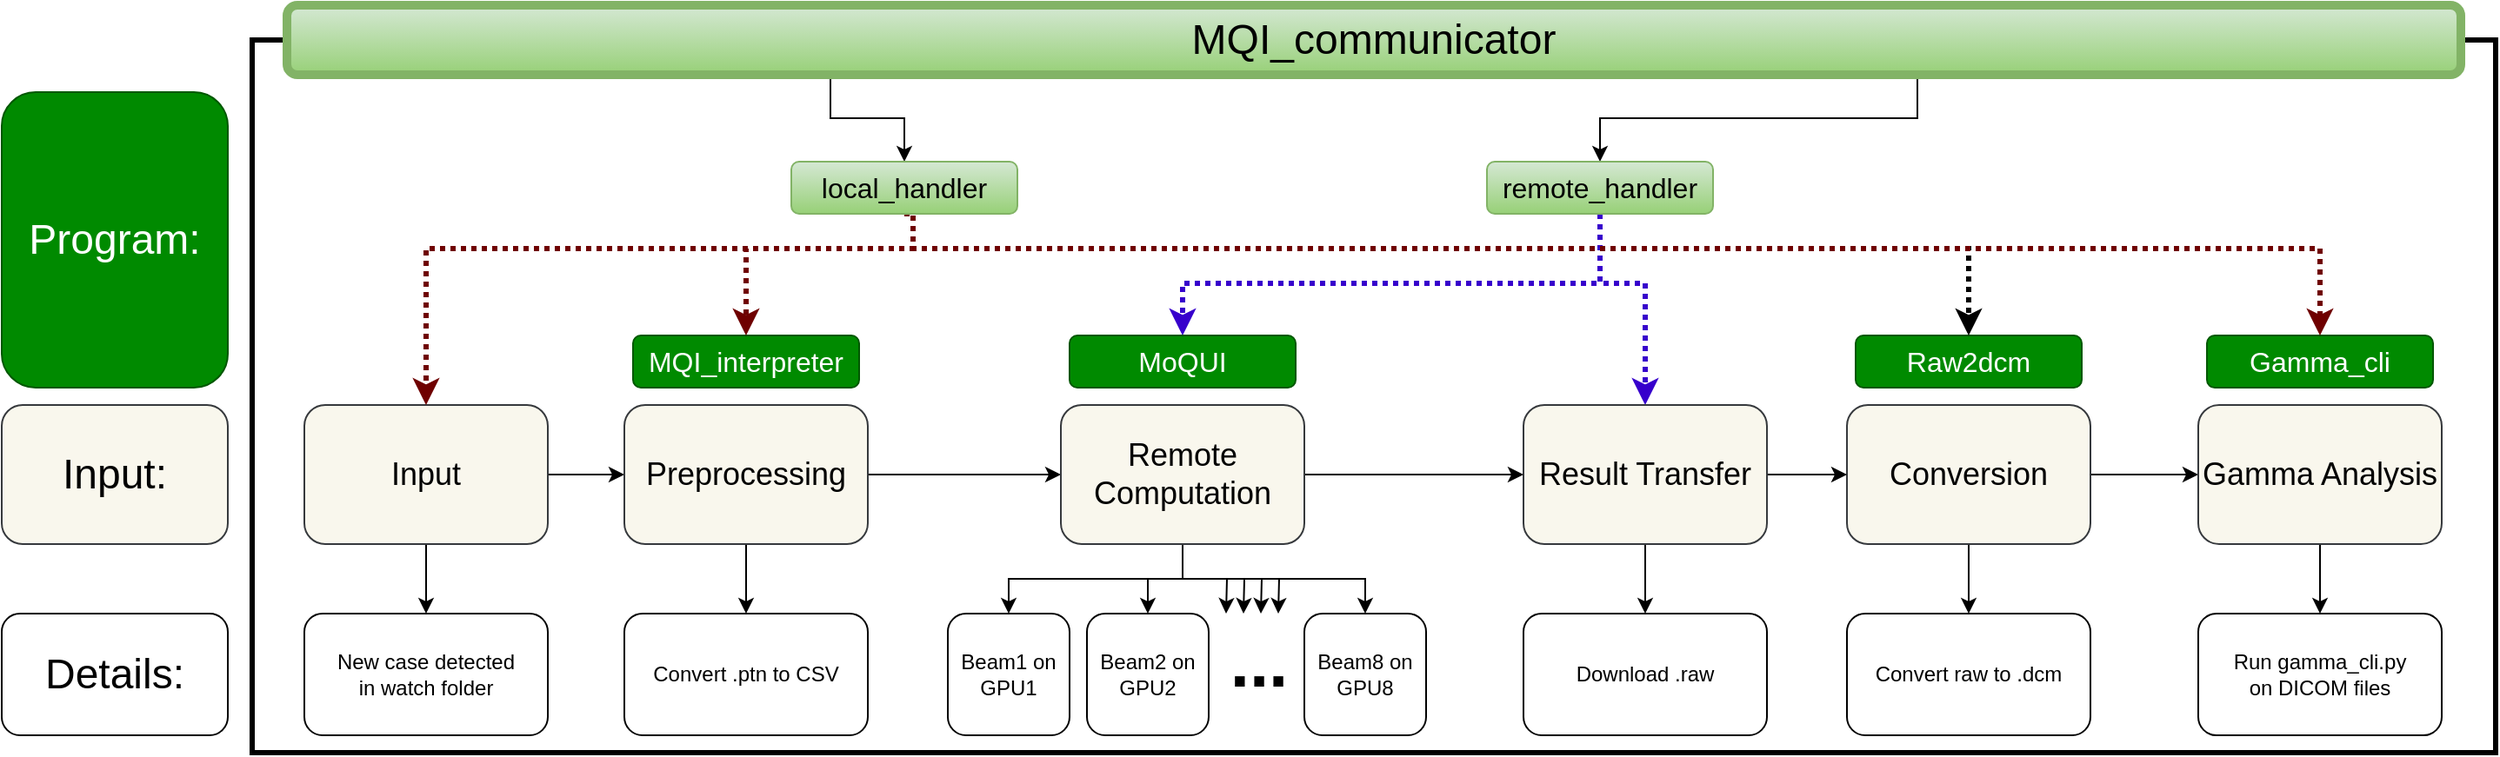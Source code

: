 <mxfile version="26.2.2">
  <diagram id="C5RBs43oDa-KdzZeNtuy" name="Page-1">
    <mxGraphModel dx="2849" dy="1818" grid="1" gridSize="10" guides="1" tooltips="1" connect="1" arrows="1" fold="1" page="1" pageScale="1" pageWidth="1169" pageHeight="827" math="0" shadow="0">
      <root>
        <mxCell id="WIyWlLk6GJQsqaUBKTNV-0" />
        <mxCell id="WIyWlLk6GJQsqaUBKTNV-1" parent="WIyWlLk6GJQsqaUBKTNV-0" />
        <mxCell id="AsCqRjYwgtlMNmhTpIwb-42" value="" style="rounded=0;whiteSpace=wrap;html=1;fillColor=none;strokeWidth=3;" vertex="1" parent="WIyWlLk6GJQsqaUBKTNV-1">
          <mxGeometry x="120" y="10" width="1290" height="410" as="geometry" />
        </mxCell>
        <mxCell id="AsCqRjYwgtlMNmhTpIwb-56" style="edgeStyle=orthogonalEdgeStyle;rounded=0;orthogonalLoop=1;jettySize=auto;html=1;exitX=0.25;exitY=1;exitDx=0;exitDy=0;entryX=0.5;entryY=0;entryDx=0;entryDy=0;" edge="1" parent="WIyWlLk6GJQsqaUBKTNV-1" source="AsCqRjYwgtlMNmhTpIwb-8" target="AsCqRjYwgtlMNmhTpIwb-44">
          <mxGeometry relative="1" as="geometry" />
        </mxCell>
        <mxCell id="AsCqRjYwgtlMNmhTpIwb-57" style="edgeStyle=orthogonalEdgeStyle;rounded=0;orthogonalLoop=1;jettySize=auto;html=1;exitX=0.75;exitY=1;exitDx=0;exitDy=0;" edge="1" parent="WIyWlLk6GJQsqaUBKTNV-1" source="AsCqRjYwgtlMNmhTpIwb-8" target="AsCqRjYwgtlMNmhTpIwb-43">
          <mxGeometry relative="1" as="geometry" />
        </mxCell>
        <mxCell id="AsCqRjYwgtlMNmhTpIwb-8" value="MQI_communicator" style="rounded=1;whiteSpace=wrap;html=1;fontSize=24;glass=0;strokeWidth=5;shadow=0;fillColor=#d5e8d4;strokeColor=#82b366;textShadow=0;labelBorderColor=none;gradientColor=#97d077;" vertex="1" parent="WIyWlLk6GJQsqaUBKTNV-1">
          <mxGeometry x="140" y="-10" width="1250" height="40" as="geometry" />
        </mxCell>
        <mxCell id="AsCqRjYwgtlMNmhTpIwb-19" style="edgeStyle=orthogonalEdgeStyle;rounded=0;orthogonalLoop=1;jettySize=auto;html=1;exitX=1;exitY=0.5;exitDx=0;exitDy=0;entryX=0;entryY=0.5;entryDx=0;entryDy=0;" edge="1" parent="WIyWlLk6GJQsqaUBKTNV-1" source="WIyWlLk6GJQsqaUBKTNV-3" target="AsCqRjYwgtlMNmhTpIwb-1">
          <mxGeometry relative="1" as="geometry" />
        </mxCell>
        <mxCell id="AsCqRjYwgtlMNmhTpIwb-24" style="edgeStyle=orthogonalEdgeStyle;rounded=0;orthogonalLoop=1;jettySize=auto;html=1;entryX=0.5;entryY=0;entryDx=0;entryDy=0;" edge="1" parent="WIyWlLk6GJQsqaUBKTNV-1" source="WIyWlLk6GJQsqaUBKTNV-3" target="AsCqRjYwgtlMNmhTpIwb-12">
          <mxGeometry relative="1" as="geometry" />
        </mxCell>
        <mxCell id="WIyWlLk6GJQsqaUBKTNV-3" value="&lt;font&gt;Input&lt;/font&gt;" style="rounded=1;whiteSpace=wrap;html=1;fontSize=18;glass=0;strokeWidth=1;shadow=0;fillColor=#f9f7ed;strokeColor=#36393d;" parent="WIyWlLk6GJQsqaUBKTNV-1" vertex="1">
          <mxGeometry x="150" y="220" width="140" height="80" as="geometry" />
        </mxCell>
        <mxCell id="AsCqRjYwgtlMNmhTpIwb-20" style="edgeStyle=orthogonalEdgeStyle;rounded=0;orthogonalLoop=1;jettySize=auto;html=1;exitX=1;exitY=0.5;exitDx=0;exitDy=0;entryX=0;entryY=0.5;entryDx=0;entryDy=0;" edge="1" parent="WIyWlLk6GJQsqaUBKTNV-1" source="AsCqRjYwgtlMNmhTpIwb-1" target="AsCqRjYwgtlMNmhTpIwb-2">
          <mxGeometry relative="1" as="geometry" />
        </mxCell>
        <mxCell id="AsCqRjYwgtlMNmhTpIwb-25" style="edgeStyle=orthogonalEdgeStyle;rounded=0;orthogonalLoop=1;jettySize=auto;html=1;entryX=0.5;entryY=0;entryDx=0;entryDy=0;" edge="1" parent="WIyWlLk6GJQsqaUBKTNV-1" source="AsCqRjYwgtlMNmhTpIwb-1" target="AsCqRjYwgtlMNmhTpIwb-13">
          <mxGeometry relative="1" as="geometry" />
        </mxCell>
        <mxCell id="AsCqRjYwgtlMNmhTpIwb-1" value="&lt;font&gt;Preprocessing&lt;/font&gt;" style="rounded=1;whiteSpace=wrap;html=1;fontSize=18;glass=0;strokeWidth=1;shadow=0;fillColor=#f9f7ed;strokeColor=#36393d;" vertex="1" parent="WIyWlLk6GJQsqaUBKTNV-1">
          <mxGeometry x="334" y="220" width="140" height="80" as="geometry" />
        </mxCell>
        <mxCell id="AsCqRjYwgtlMNmhTpIwb-22" style="edgeStyle=orthogonalEdgeStyle;rounded=0;orthogonalLoop=1;jettySize=auto;html=1;exitX=1;exitY=0.5;exitDx=0;exitDy=0;entryX=0;entryY=0.5;entryDx=0;entryDy=0;" edge="1" parent="WIyWlLk6GJQsqaUBKTNV-1" source="AsCqRjYwgtlMNmhTpIwb-3" target="AsCqRjYwgtlMNmhTpIwb-5">
          <mxGeometry relative="1" as="geometry" />
        </mxCell>
        <mxCell id="AsCqRjYwgtlMNmhTpIwb-54" style="edgeStyle=orthogonalEdgeStyle;rounded=0;orthogonalLoop=1;jettySize=auto;html=1;exitX=0.5;exitY=1;exitDx=0;exitDy=0;entryX=0.5;entryY=0;entryDx=0;entryDy=0;" edge="1" parent="WIyWlLk6GJQsqaUBKTNV-1" source="AsCqRjYwgtlMNmhTpIwb-3" target="AsCqRjYwgtlMNmhTpIwb-47">
          <mxGeometry relative="1" as="geometry" />
        </mxCell>
        <mxCell id="AsCqRjYwgtlMNmhTpIwb-3" value="Conversion" style="rounded=1;whiteSpace=wrap;html=1;fontSize=18;glass=0;strokeWidth=1;shadow=0;fillColor=#f9f7ed;strokeColor=#36393d;" vertex="1" parent="WIyWlLk6GJQsqaUBKTNV-1">
          <mxGeometry x="1037" y="220" width="140" height="80" as="geometry" />
        </mxCell>
        <mxCell id="AsCqRjYwgtlMNmhTpIwb-55" style="edgeStyle=orthogonalEdgeStyle;rounded=0;orthogonalLoop=1;jettySize=auto;html=1;exitX=0.5;exitY=1;exitDx=0;exitDy=0;entryX=0.5;entryY=0;entryDx=0;entryDy=0;" edge="1" parent="WIyWlLk6GJQsqaUBKTNV-1" source="AsCqRjYwgtlMNmhTpIwb-5" target="AsCqRjYwgtlMNmhTpIwb-17">
          <mxGeometry relative="1" as="geometry" />
        </mxCell>
        <mxCell id="AsCqRjYwgtlMNmhTpIwb-5" value="Gamma Analysis" style="rounded=1;whiteSpace=wrap;html=1;fontSize=18;glass=0;strokeWidth=1;shadow=0;fillColor=#f9f7ed;strokeColor=#36393d;" vertex="1" parent="WIyWlLk6GJQsqaUBKTNV-1">
          <mxGeometry x="1239" y="220" width="140" height="80" as="geometry" />
        </mxCell>
        <mxCell id="AsCqRjYwgtlMNmhTpIwb-7" value="MQI_interpreter" style="rounded=1;whiteSpace=wrap;html=1;fontSize=16;glass=0;strokeWidth=1;shadow=0;fillColor=#008a00;strokeColor=#005700;fontColor=#ffffff;" vertex="1" parent="WIyWlLk6GJQsqaUBKTNV-1">
          <mxGeometry x="339" y="180" width="130" height="30" as="geometry" />
        </mxCell>
        <mxCell id="AsCqRjYwgtlMNmhTpIwb-9" value="Raw2dcm" style="rounded=1;whiteSpace=wrap;html=1;fontSize=16;glass=0;strokeWidth=1;shadow=0;fillColor=#008a00;strokeColor=#005700;fontColor=#ffffff;" vertex="1" parent="WIyWlLk6GJQsqaUBKTNV-1">
          <mxGeometry x="1042" y="180" width="130" height="30" as="geometry" />
        </mxCell>
        <mxCell id="AsCqRjYwgtlMNmhTpIwb-10" value="Gamma_cli" style="rounded=1;whiteSpace=wrap;html=1;fontSize=16;glass=0;strokeWidth=1;shadow=0;fillColor=#008a00;strokeColor=#005700;fontColor=#ffffff;" vertex="1" parent="WIyWlLk6GJQsqaUBKTNV-1">
          <mxGeometry x="1244" y="180" width="130" height="30" as="geometry" />
        </mxCell>
        <mxCell id="AsCqRjYwgtlMNmhTpIwb-12" value="New case detected &lt;br&gt;in watch folder" style="rounded=1;whiteSpace=wrap;html=1;fontSize=12;glass=0;strokeWidth=1;shadow=0;" vertex="1" parent="WIyWlLk6GJQsqaUBKTNV-1">
          <mxGeometry x="150" y="340" width="140" height="70" as="geometry" />
        </mxCell>
        <mxCell id="AsCqRjYwgtlMNmhTpIwb-13" value="Convert .ptn to CSV" style="rounded=1;whiteSpace=wrap;html=1;fontSize=12;glass=0;strokeWidth=1;shadow=0;" vertex="1" parent="WIyWlLk6GJQsqaUBKTNV-1">
          <mxGeometry x="334" y="340" width="140" height="70" as="geometry" />
        </mxCell>
        <mxCell id="AsCqRjYwgtlMNmhTpIwb-16" value="Download .raw" style="rounded=1;whiteSpace=wrap;html=1;fontSize=12;glass=0;strokeWidth=1;shadow=0;" vertex="1" parent="WIyWlLk6GJQsqaUBKTNV-1">
          <mxGeometry x="851" y="340" width="140" height="70" as="geometry" />
        </mxCell>
        <mxCell id="AsCqRjYwgtlMNmhTpIwb-17" value="Run gamma_cli.py &lt;br&gt;on DICOM files" style="rounded=1;whiteSpace=wrap;html=1;fontSize=12;glass=0;strokeWidth=1;shadow=0;" vertex="1" parent="WIyWlLk6GJQsqaUBKTNV-1">
          <mxGeometry x="1239" y="340" width="140" height="70" as="geometry" />
        </mxCell>
        <mxCell id="AsCqRjYwgtlMNmhTpIwb-27" value="..." style="text;html=1;align=center;verticalAlign=middle;whiteSpace=wrap;rounded=0;fontSize=40;fontStyle=1" vertex="1" parent="WIyWlLk6GJQsqaUBKTNV-1">
          <mxGeometry x="674" y="352" width="50" height="30" as="geometry" />
        </mxCell>
        <mxCell id="AsCqRjYwgtlMNmhTpIwb-38" value="Program:" style="rounded=1;whiteSpace=wrap;html=1;fontSize=24;glass=0;strokeWidth=1;shadow=0;fillColor=#008a00;strokeColor=#005700;fontColor=#ffffff;" vertex="1" parent="WIyWlLk6GJQsqaUBKTNV-1">
          <mxGeometry x="-24" y="40" width="130" height="170" as="geometry" />
        </mxCell>
        <mxCell id="AsCqRjYwgtlMNmhTpIwb-39" value="&lt;font&gt;Input:&lt;/font&gt;" style="rounded=1;whiteSpace=wrap;html=1;fontSize=24;glass=0;strokeWidth=1;shadow=0;fillColor=#f9f7ed;strokeColor=#36393d;" vertex="1" parent="WIyWlLk6GJQsqaUBKTNV-1">
          <mxGeometry x="-24" y="220" width="130" height="80" as="geometry" />
        </mxCell>
        <mxCell id="AsCqRjYwgtlMNmhTpIwb-40" value="Details:" style="rounded=1;whiteSpace=wrap;html=1;fontSize=24;glass=0;strokeWidth=1;shadow=0;" vertex="1" parent="WIyWlLk6GJQsqaUBKTNV-1">
          <mxGeometry x="-24" y="340" width="130" height="70" as="geometry" />
        </mxCell>
        <mxCell id="AsCqRjYwgtlMNmhTpIwb-62" style="edgeStyle=orthogonalEdgeStyle;rounded=0;orthogonalLoop=1;jettySize=auto;html=1;exitX=0.5;exitY=1;exitDx=0;exitDy=0;dashed=1;strokeWidth=3;fillColor=#6a00ff;strokeColor=#3700CC;dashPattern=1 1;" edge="1" parent="WIyWlLk6GJQsqaUBKTNV-1" source="AsCqRjYwgtlMNmhTpIwb-43" target="AsCqRjYwgtlMNmhTpIwb-18">
          <mxGeometry relative="1" as="geometry">
            <Array as="points">
              <mxPoint x="895" y="150" />
              <mxPoint x="655" y="150" />
            </Array>
          </mxGeometry>
        </mxCell>
        <mxCell id="AsCqRjYwgtlMNmhTpIwb-63" style="edgeStyle=orthogonalEdgeStyle;rounded=0;orthogonalLoop=1;jettySize=auto;html=1;exitX=0.5;exitY=1;exitDx=0;exitDy=0;dashed=1;strokeWidth=3;fillColor=#6a00ff;strokeColor=#3700CC;dashPattern=1 1;" edge="1" parent="WIyWlLk6GJQsqaUBKTNV-1" source="AsCqRjYwgtlMNmhTpIwb-43" target="AsCqRjYwgtlMNmhTpIwb-46">
          <mxGeometry relative="1" as="geometry">
            <Array as="points">
              <mxPoint x="895" y="150" />
              <mxPoint x="921" y="150" />
            </Array>
          </mxGeometry>
        </mxCell>
        <mxCell id="AsCqRjYwgtlMNmhTpIwb-43" value="remote_handler" style="rounded=1;whiteSpace=wrap;html=1;fontSize=16;glass=0;strokeWidth=1;shadow=0;fillColor=#d5e8d4;strokeColor=#82b366;gradientColor=#97d077;" vertex="1" parent="WIyWlLk6GJQsqaUBKTNV-1">
          <mxGeometry x="830" y="80" width="130" height="30" as="geometry" />
        </mxCell>
        <mxCell id="AsCqRjYwgtlMNmhTpIwb-58" style="edgeStyle=orthogonalEdgeStyle;rounded=0;orthogonalLoop=1;jettySize=auto;html=1;exitX=0.5;exitY=1;exitDx=0;exitDy=0;dashed=1;fillColor=#a20025;strokeColor=#6F0000;strokeWidth=3;dashPattern=1 1;" edge="1" parent="WIyWlLk6GJQsqaUBKTNV-1" source="AsCqRjYwgtlMNmhTpIwb-44" target="WIyWlLk6GJQsqaUBKTNV-3">
          <mxGeometry relative="1" as="geometry">
            <Array as="points">
              <mxPoint x="500" y="110" />
              <mxPoint x="500" y="130" />
              <mxPoint x="220" y="130" />
            </Array>
          </mxGeometry>
        </mxCell>
        <mxCell id="AsCqRjYwgtlMNmhTpIwb-59" style="edgeStyle=orthogonalEdgeStyle;rounded=0;orthogonalLoop=1;jettySize=auto;html=1;exitX=0.5;exitY=1;exitDx=0;exitDy=0;dashed=1;fillColor=#a20025;strokeColor=#6F0000;strokeWidth=3;dashPattern=1 1;" edge="1" parent="WIyWlLk6GJQsqaUBKTNV-1" source="AsCqRjYwgtlMNmhTpIwb-44" target="AsCqRjYwgtlMNmhTpIwb-7">
          <mxGeometry relative="1" as="geometry">
            <Array as="points">
              <mxPoint x="500" y="110" />
              <mxPoint x="500" y="130" />
              <mxPoint x="404" y="130" />
            </Array>
          </mxGeometry>
        </mxCell>
        <mxCell id="AsCqRjYwgtlMNmhTpIwb-60" style="edgeStyle=orthogonalEdgeStyle;rounded=0;orthogonalLoop=1;jettySize=auto;html=1;exitX=0.5;exitY=1;exitDx=0;exitDy=0;dashed=1;strokeWidth=3;dashPattern=1 1;" edge="1" parent="WIyWlLk6GJQsqaUBKTNV-1" source="AsCqRjYwgtlMNmhTpIwb-44" target="AsCqRjYwgtlMNmhTpIwb-9">
          <mxGeometry relative="1" as="geometry">
            <Array as="points">
              <mxPoint x="500" y="110" />
              <mxPoint x="500" y="130" />
              <mxPoint x="1107" y="130" />
            </Array>
          </mxGeometry>
        </mxCell>
        <mxCell id="AsCqRjYwgtlMNmhTpIwb-61" style="edgeStyle=orthogonalEdgeStyle;rounded=0;orthogonalLoop=1;jettySize=auto;html=1;exitX=0.5;exitY=1;exitDx=0;exitDy=0;entryX=0.5;entryY=0;entryDx=0;entryDy=0;dashed=1;fillColor=#a20025;strokeColor=#6F0000;strokeWidth=3;dashPattern=1 1;" edge="1" parent="WIyWlLk6GJQsqaUBKTNV-1" source="AsCqRjYwgtlMNmhTpIwb-44" target="AsCqRjYwgtlMNmhTpIwb-10">
          <mxGeometry relative="1" as="geometry">
            <Array as="points">
              <mxPoint x="500" y="110" />
              <mxPoint x="500" y="130" />
              <mxPoint x="1309" y="130" />
            </Array>
          </mxGeometry>
        </mxCell>
        <mxCell id="AsCqRjYwgtlMNmhTpIwb-44" value="local_handler" style="rounded=1;whiteSpace=wrap;html=1;fontSize=16;glass=0;strokeWidth=1;shadow=0;fillColor=#d5e8d4;strokeColor=#82b366;gradientColor=#97d077;" vertex="1" parent="WIyWlLk6GJQsqaUBKTNV-1">
          <mxGeometry x="430" y="80" width="130" height="30" as="geometry" />
        </mxCell>
        <mxCell id="AsCqRjYwgtlMNmhTpIwb-52" style="edgeStyle=orthogonalEdgeStyle;rounded=0;orthogonalLoop=1;jettySize=auto;html=1;exitX=1;exitY=0.5;exitDx=0;exitDy=0;entryX=0;entryY=0.5;entryDx=0;entryDy=0;" edge="1" parent="WIyWlLk6GJQsqaUBKTNV-1" source="AsCqRjYwgtlMNmhTpIwb-46" target="AsCqRjYwgtlMNmhTpIwb-3">
          <mxGeometry relative="1" as="geometry" />
        </mxCell>
        <mxCell id="AsCqRjYwgtlMNmhTpIwb-53" style="edgeStyle=orthogonalEdgeStyle;rounded=0;orthogonalLoop=1;jettySize=auto;html=1;exitX=0.5;exitY=1;exitDx=0;exitDy=0;entryX=0.5;entryY=0;entryDx=0;entryDy=0;" edge="1" parent="WIyWlLk6GJQsqaUBKTNV-1" source="AsCqRjYwgtlMNmhTpIwb-46" target="AsCqRjYwgtlMNmhTpIwb-16">
          <mxGeometry relative="1" as="geometry" />
        </mxCell>
        <mxCell id="AsCqRjYwgtlMNmhTpIwb-46" value="Result Transfer" style="rounded=1;whiteSpace=wrap;html=1;fontSize=18;glass=0;strokeWidth=1;shadow=0;fillColor=#f9f7ed;strokeColor=#36393d;" vertex="1" parent="WIyWlLk6GJQsqaUBKTNV-1">
          <mxGeometry x="851" y="220" width="140" height="80" as="geometry" />
        </mxCell>
        <mxCell id="AsCqRjYwgtlMNmhTpIwb-47" value="Convert raw to .dcm" style="rounded=1;whiteSpace=wrap;html=1;fontSize=12;glass=0;strokeWidth=1;shadow=0;" vertex="1" parent="WIyWlLk6GJQsqaUBKTNV-1">
          <mxGeometry x="1037" y="340" width="140" height="70" as="geometry" />
        </mxCell>
        <mxCell id="AsCqRjYwgtlMNmhTpIwb-51" style="edgeStyle=orthogonalEdgeStyle;rounded=0;orthogonalLoop=1;jettySize=auto;html=1;exitX=1;exitY=0.5;exitDx=0;exitDy=0;" edge="1" parent="WIyWlLk6GJQsqaUBKTNV-1" source="AsCqRjYwgtlMNmhTpIwb-2" target="AsCqRjYwgtlMNmhTpIwb-46">
          <mxGeometry relative="1" as="geometry" />
        </mxCell>
        <mxCell id="AsCqRjYwgtlMNmhTpIwb-28" style="edgeStyle=orthogonalEdgeStyle;rounded=0;orthogonalLoop=1;jettySize=auto;html=1;exitX=0.5;exitY=1;exitDx=0;exitDy=0;entryX=0.5;entryY=0;entryDx=0;entryDy=0;" edge="1" parent="WIyWlLk6GJQsqaUBKTNV-1" source="AsCqRjYwgtlMNmhTpIwb-2" target="AsCqRjYwgtlMNmhTpIwb-15">
          <mxGeometry relative="1" as="geometry">
            <Array as="points">
              <mxPoint x="655" y="320" />
              <mxPoint x="555" y="320" />
            </Array>
          </mxGeometry>
        </mxCell>
        <mxCell id="AsCqRjYwgtlMNmhTpIwb-30" style="edgeStyle=orthogonalEdgeStyle;rounded=0;orthogonalLoop=1;jettySize=auto;html=1;" edge="1" parent="WIyWlLk6GJQsqaUBKTNV-1" source="AsCqRjYwgtlMNmhTpIwb-2">
          <mxGeometry relative="1" as="geometry">
            <mxPoint x="680" y="340" as="targetPoint" />
          </mxGeometry>
        </mxCell>
        <mxCell id="AsCqRjYwgtlMNmhTpIwb-33" style="edgeStyle=orthogonalEdgeStyle;rounded=0;orthogonalLoop=1;jettySize=auto;html=1;exitX=0.5;exitY=1;exitDx=0;exitDy=0;" edge="1" parent="WIyWlLk6GJQsqaUBKTNV-1" source="AsCqRjYwgtlMNmhTpIwb-2">
          <mxGeometry relative="1" as="geometry">
            <mxPoint x="690" y="340" as="targetPoint" />
          </mxGeometry>
        </mxCell>
        <mxCell id="AsCqRjYwgtlMNmhTpIwb-34" style="edgeStyle=orthogonalEdgeStyle;rounded=0;orthogonalLoop=1;jettySize=auto;html=1;exitX=0.5;exitY=1;exitDx=0;exitDy=0;" edge="1" parent="WIyWlLk6GJQsqaUBKTNV-1" source="AsCqRjYwgtlMNmhTpIwb-2">
          <mxGeometry relative="1" as="geometry">
            <mxPoint x="700" y="340" as="targetPoint" />
          </mxGeometry>
        </mxCell>
        <mxCell id="AsCqRjYwgtlMNmhTpIwb-35" style="edgeStyle=orthogonalEdgeStyle;rounded=0;orthogonalLoop=1;jettySize=auto;html=1;exitX=0.5;exitY=1;exitDx=0;exitDy=0;" edge="1" parent="WIyWlLk6GJQsqaUBKTNV-1" source="AsCqRjYwgtlMNmhTpIwb-2">
          <mxGeometry relative="1" as="geometry">
            <mxPoint x="710" y="340" as="targetPoint" />
          </mxGeometry>
        </mxCell>
        <mxCell id="AsCqRjYwgtlMNmhTpIwb-36" style="edgeStyle=orthogonalEdgeStyle;rounded=0;orthogonalLoop=1;jettySize=auto;html=1;exitX=0.5;exitY=1;exitDx=0;exitDy=0;entryX=0.5;entryY=0;entryDx=0;entryDy=0;" edge="1" parent="WIyWlLk6GJQsqaUBKTNV-1" source="AsCqRjYwgtlMNmhTpIwb-2" target="AsCqRjYwgtlMNmhTpIwb-14">
          <mxGeometry relative="1" as="geometry" />
        </mxCell>
        <mxCell id="AsCqRjYwgtlMNmhTpIwb-37" style="edgeStyle=orthogonalEdgeStyle;rounded=0;orthogonalLoop=1;jettySize=auto;html=1;exitX=0.5;exitY=1;exitDx=0;exitDy=0;entryX=0.5;entryY=0;entryDx=0;entryDy=0;" edge="1" parent="WIyWlLk6GJQsqaUBKTNV-1" source="AsCqRjYwgtlMNmhTpIwb-2" target="AsCqRjYwgtlMNmhTpIwb-26">
          <mxGeometry relative="1" as="geometry" />
        </mxCell>
        <mxCell id="AsCqRjYwgtlMNmhTpIwb-2" value="&lt;font&gt;Remote Computation&lt;/font&gt;" style="rounded=1;whiteSpace=wrap;html=1;fontSize=18;glass=0;strokeWidth=1;shadow=0;fillColor=#f9f7ed;strokeColor=#36393d;" vertex="1" parent="WIyWlLk6GJQsqaUBKTNV-1">
          <mxGeometry x="585" y="220" width="140" height="80" as="geometry" />
        </mxCell>
        <mxCell id="AsCqRjYwgtlMNmhTpIwb-14" value="Beam2 on GPU2" style="rounded=1;whiteSpace=wrap;html=1;fontSize=12;glass=0;strokeWidth=1;shadow=0;" vertex="1" parent="WIyWlLk6GJQsqaUBKTNV-1">
          <mxGeometry x="600" y="340" width="70" height="70" as="geometry" />
        </mxCell>
        <mxCell id="AsCqRjYwgtlMNmhTpIwb-15" value="Beam1 on GPU1" style="rounded=1;whiteSpace=wrap;html=1;fontSize=12;glass=0;strokeWidth=1;shadow=0;" vertex="1" parent="WIyWlLk6GJQsqaUBKTNV-1">
          <mxGeometry x="520" y="340" width="70" height="70" as="geometry" />
        </mxCell>
        <mxCell id="AsCqRjYwgtlMNmhTpIwb-18" value="MoQUI" style="rounded=1;whiteSpace=wrap;html=1;fontSize=16;glass=0;strokeWidth=1;shadow=0;fillColor=#008a00;strokeColor=#005700;fontColor=#ffffff;" vertex="1" parent="WIyWlLk6GJQsqaUBKTNV-1">
          <mxGeometry x="590" y="180" width="130" height="30" as="geometry" />
        </mxCell>
        <mxCell id="AsCqRjYwgtlMNmhTpIwb-26" value="Beam8 on GPU8" style="rounded=1;whiteSpace=wrap;html=1;fontSize=12;glass=0;strokeWidth=1;shadow=0;" vertex="1" parent="WIyWlLk6GJQsqaUBKTNV-1">
          <mxGeometry x="725" y="340" width="70" height="70" as="geometry" />
        </mxCell>
      </root>
    </mxGraphModel>
  </diagram>
</mxfile>
